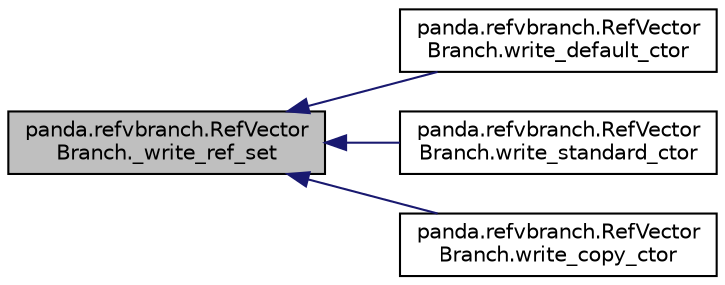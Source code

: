 digraph "panda.refvbranch.RefVectorBranch._write_ref_set"
{
 // INTERACTIVE_SVG=YES
  edge [fontname="Helvetica",fontsize="10",labelfontname="Helvetica",labelfontsize="10"];
  node [fontname="Helvetica",fontsize="10",shape=record];
  rankdir="LR";
  Node1 [label="panda.refvbranch.RefVector\lBranch._write_ref_set",height=0.2,width=0.4,color="black", fillcolor="grey75", style="filled" fontcolor="black"];
  Node1 -> Node2 [dir="back",color="midnightblue",fontsize="10",style="solid"];
  Node2 [label="panda.refvbranch.RefVector\lBranch.write_default_ctor",height=0.2,width=0.4,color="black", fillcolor="white", style="filled",URL="$classpanda_1_1refvbranch_1_1RefVectorBranch.html#a5d343d755a1486484bbb164fbdf9ac4c"];
  Node1 -> Node3 [dir="back",color="midnightblue",fontsize="10",style="solid"];
  Node3 [label="panda.refvbranch.RefVector\lBranch.write_standard_ctor",height=0.2,width=0.4,color="black", fillcolor="white", style="filled",URL="$classpanda_1_1refvbranch_1_1RefVectorBranch.html#a762962588e6b21736201ba01b0c9434f"];
  Node1 -> Node4 [dir="back",color="midnightblue",fontsize="10",style="solid"];
  Node4 [label="panda.refvbranch.RefVector\lBranch.write_copy_ctor",height=0.2,width=0.4,color="black", fillcolor="white", style="filled",URL="$classpanda_1_1refvbranch_1_1RefVectorBranch.html#a4a579a4942e4357945946c354ff21b45"];
}
